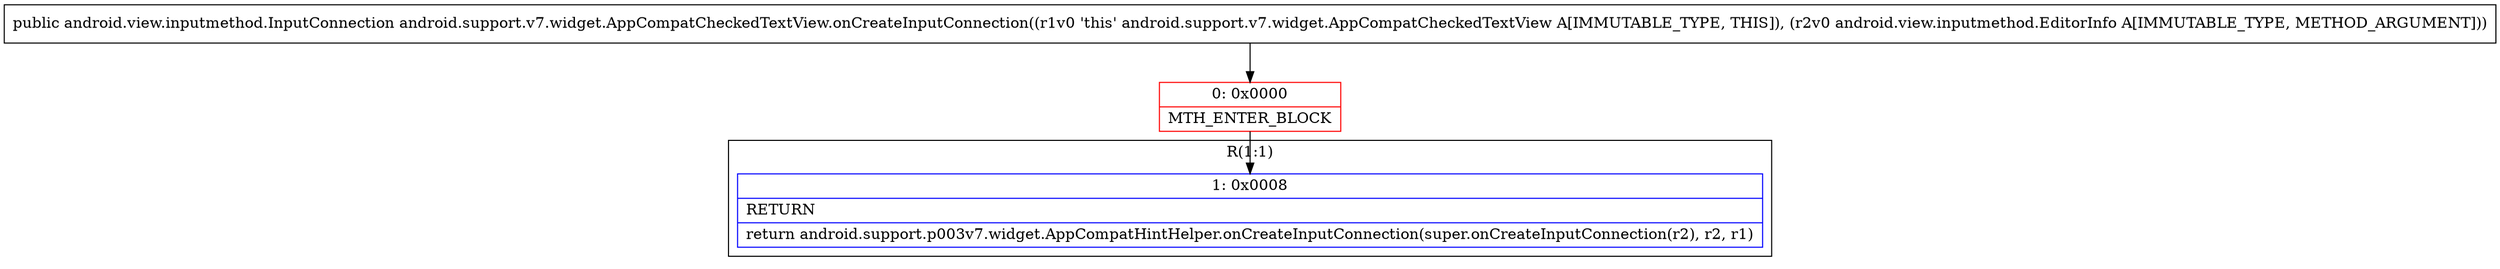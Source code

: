 digraph "CFG forandroid.support.v7.widget.AppCompatCheckedTextView.onCreateInputConnection(Landroid\/view\/inputmethod\/EditorInfo;)Landroid\/view\/inputmethod\/InputConnection;" {
subgraph cluster_Region_223032126 {
label = "R(1:1)";
node [shape=record,color=blue];
Node_1 [shape=record,label="{1\:\ 0x0008|RETURN\l|return android.support.p003v7.widget.AppCompatHintHelper.onCreateInputConnection(super.onCreateInputConnection(r2), r2, r1)\l}"];
}
Node_0 [shape=record,color=red,label="{0\:\ 0x0000|MTH_ENTER_BLOCK\l}"];
MethodNode[shape=record,label="{public android.view.inputmethod.InputConnection android.support.v7.widget.AppCompatCheckedTextView.onCreateInputConnection((r1v0 'this' android.support.v7.widget.AppCompatCheckedTextView A[IMMUTABLE_TYPE, THIS]), (r2v0 android.view.inputmethod.EditorInfo A[IMMUTABLE_TYPE, METHOD_ARGUMENT])) }"];
MethodNode -> Node_0;
Node_0 -> Node_1;
}

